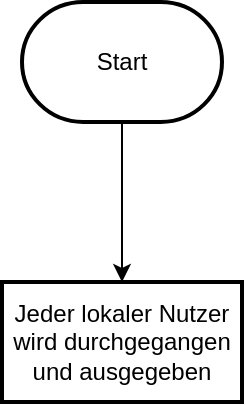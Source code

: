 <mxfile version="20.8.10" type="device"><diagram id="t1lgRQ80lz6wHlqiWpIj" name="Seite-1"><mxGraphModel dx="2027" dy="1156" grid="1" gridSize="10" guides="1" tooltips="1" connect="1" arrows="1" fold="1" page="1" pageScale="1" pageWidth="827" pageHeight="1169" math="0" shadow="0"><root><mxCell id="0"/><mxCell id="1" parent="0"/><mxCell id="5LCot2mN7VbAmerjV4TA-3" value="" style="edgeStyle=orthogonalEdgeStyle;rounded=0;orthogonalLoop=1;jettySize=auto;html=1;" edge="1" parent="1" source="5LCot2mN7VbAmerjV4TA-1" target="5LCot2mN7VbAmerjV4TA-2"><mxGeometry relative="1" as="geometry"/></mxCell><mxCell id="5LCot2mN7VbAmerjV4TA-1" value="Start" style="strokeWidth=2;html=1;shape=mxgraph.flowchart.terminator;whiteSpace=wrap;" vertex="1" parent="1"><mxGeometry x="364" y="30" width="100" height="60" as="geometry"/></mxCell><mxCell id="5LCot2mN7VbAmerjV4TA-2" value="Jeder lokaler Nutzer wird durchgegangen und ausgegeben" style="whiteSpace=wrap;html=1;strokeWidth=2;" vertex="1" parent="1"><mxGeometry x="354" y="170" width="120" height="60" as="geometry"/></mxCell></root></mxGraphModel></diagram></mxfile>